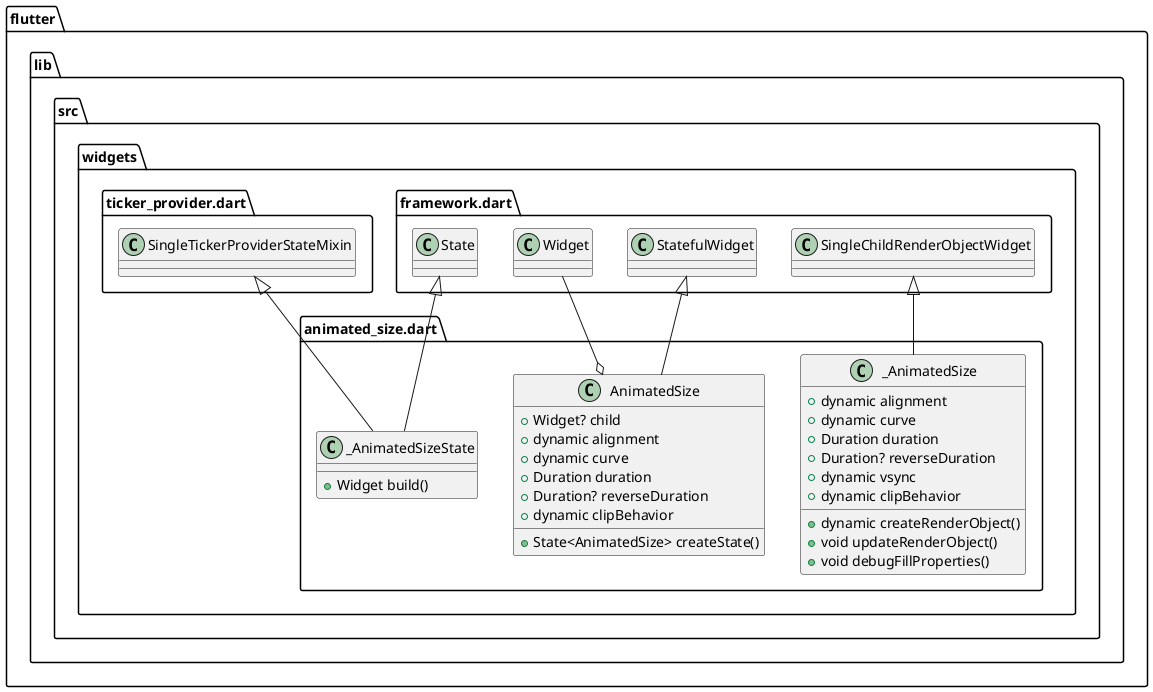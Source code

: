 @startuml
set namespaceSeparator ::

class "flutter::lib::src::widgets::animated_size.dart::AnimatedSize" {
  +Widget? child
  +dynamic alignment
  +dynamic curve
  +Duration duration
  +Duration? reverseDuration
  +dynamic clipBehavior
  +State<AnimatedSize> createState()
}

"flutter::lib::src::widgets::animated_size.dart::AnimatedSize" o-- "flutter::lib::src::widgets::framework.dart::Widget"
"flutter::lib::src::widgets::framework.dart::StatefulWidget" <|-- "flutter::lib::src::widgets::animated_size.dart::AnimatedSize"

class "flutter::lib::src::widgets::animated_size.dart::_AnimatedSizeState" {
  +Widget build()
}

"flutter::lib::src::widgets::framework.dart::State" <|-- "flutter::lib::src::widgets::animated_size.dart::_AnimatedSizeState"
"flutter::lib::src::widgets::ticker_provider.dart::SingleTickerProviderStateMixin" <|-- "flutter::lib::src::widgets::animated_size.dart::_AnimatedSizeState"

class "flutter::lib::src::widgets::animated_size.dart::_AnimatedSize" {
  +dynamic alignment
  +dynamic curve
  +Duration duration
  +Duration? reverseDuration
  +dynamic vsync
  +dynamic clipBehavior
  +dynamic createRenderObject()
  +void updateRenderObject()
  +void debugFillProperties()
}

"flutter::lib::src::widgets::framework.dart::SingleChildRenderObjectWidget" <|-- "flutter::lib::src::widgets::animated_size.dart::_AnimatedSize"


@enduml